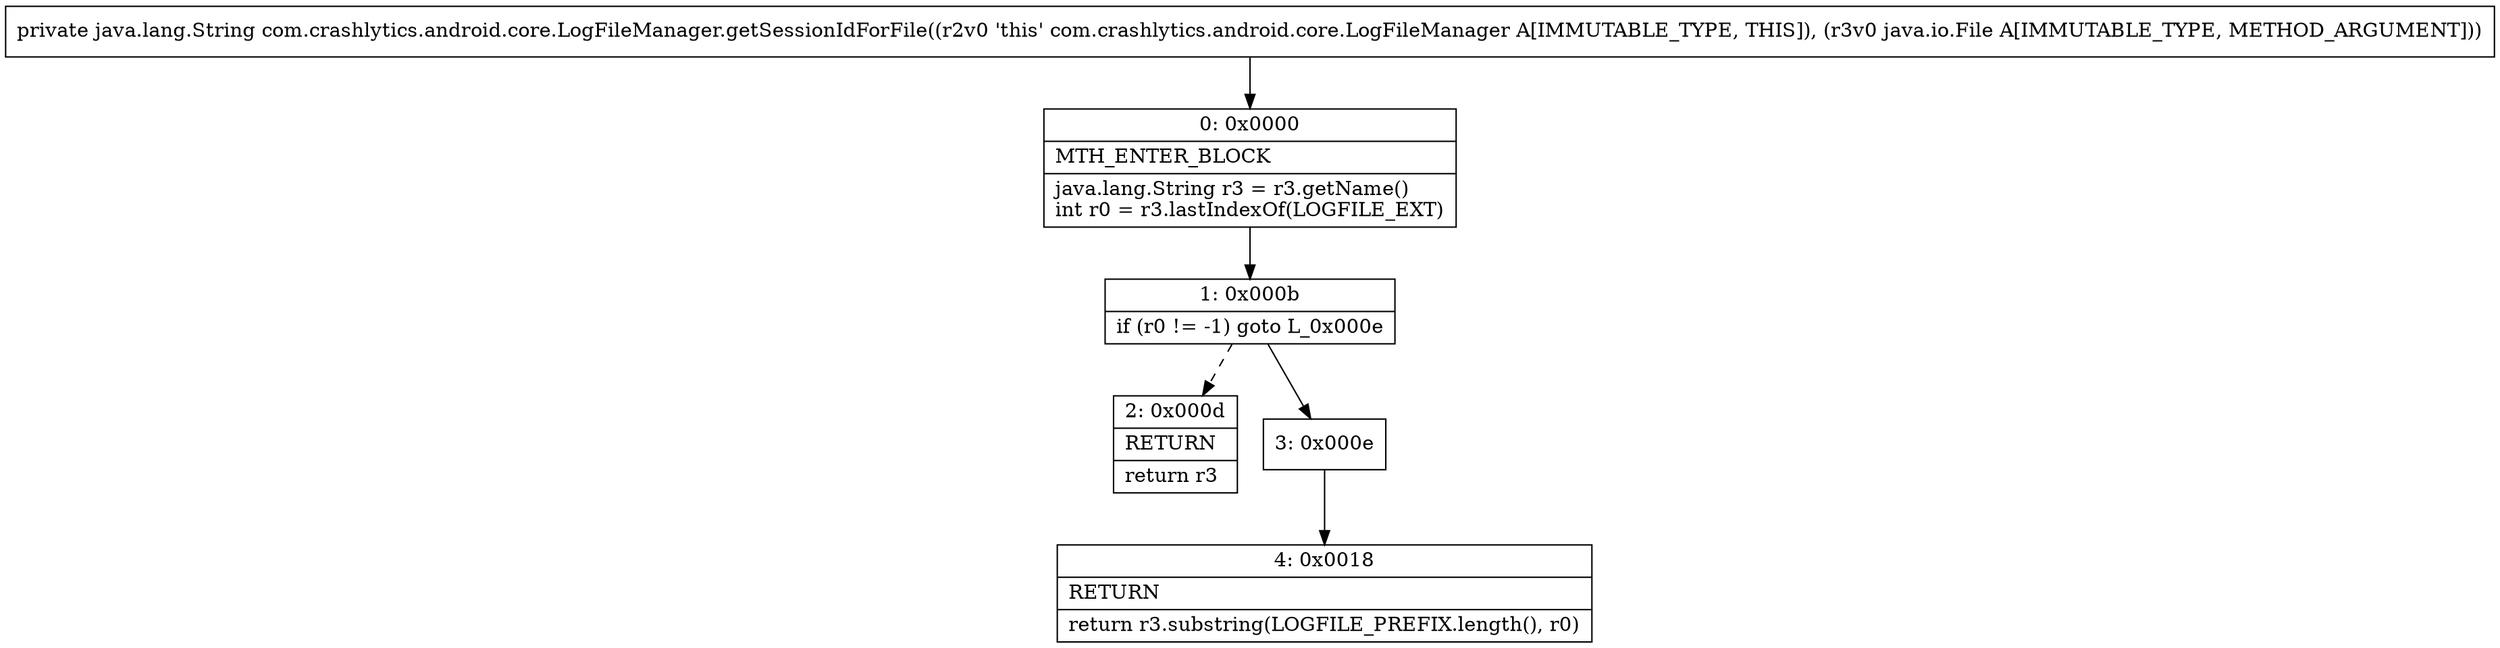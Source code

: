 digraph "CFG forcom.crashlytics.android.core.LogFileManager.getSessionIdForFile(Ljava\/io\/File;)Ljava\/lang\/String;" {
Node_0 [shape=record,label="{0\:\ 0x0000|MTH_ENTER_BLOCK\l|java.lang.String r3 = r3.getName()\lint r0 = r3.lastIndexOf(LOGFILE_EXT)\l}"];
Node_1 [shape=record,label="{1\:\ 0x000b|if (r0 != \-1) goto L_0x000e\l}"];
Node_2 [shape=record,label="{2\:\ 0x000d|RETURN\l|return r3\l}"];
Node_3 [shape=record,label="{3\:\ 0x000e}"];
Node_4 [shape=record,label="{4\:\ 0x0018|RETURN\l|return r3.substring(LOGFILE_PREFIX.length(), r0)\l}"];
MethodNode[shape=record,label="{private java.lang.String com.crashlytics.android.core.LogFileManager.getSessionIdForFile((r2v0 'this' com.crashlytics.android.core.LogFileManager A[IMMUTABLE_TYPE, THIS]), (r3v0 java.io.File A[IMMUTABLE_TYPE, METHOD_ARGUMENT])) }"];
MethodNode -> Node_0;
Node_0 -> Node_1;
Node_1 -> Node_2[style=dashed];
Node_1 -> Node_3;
Node_3 -> Node_4;
}


